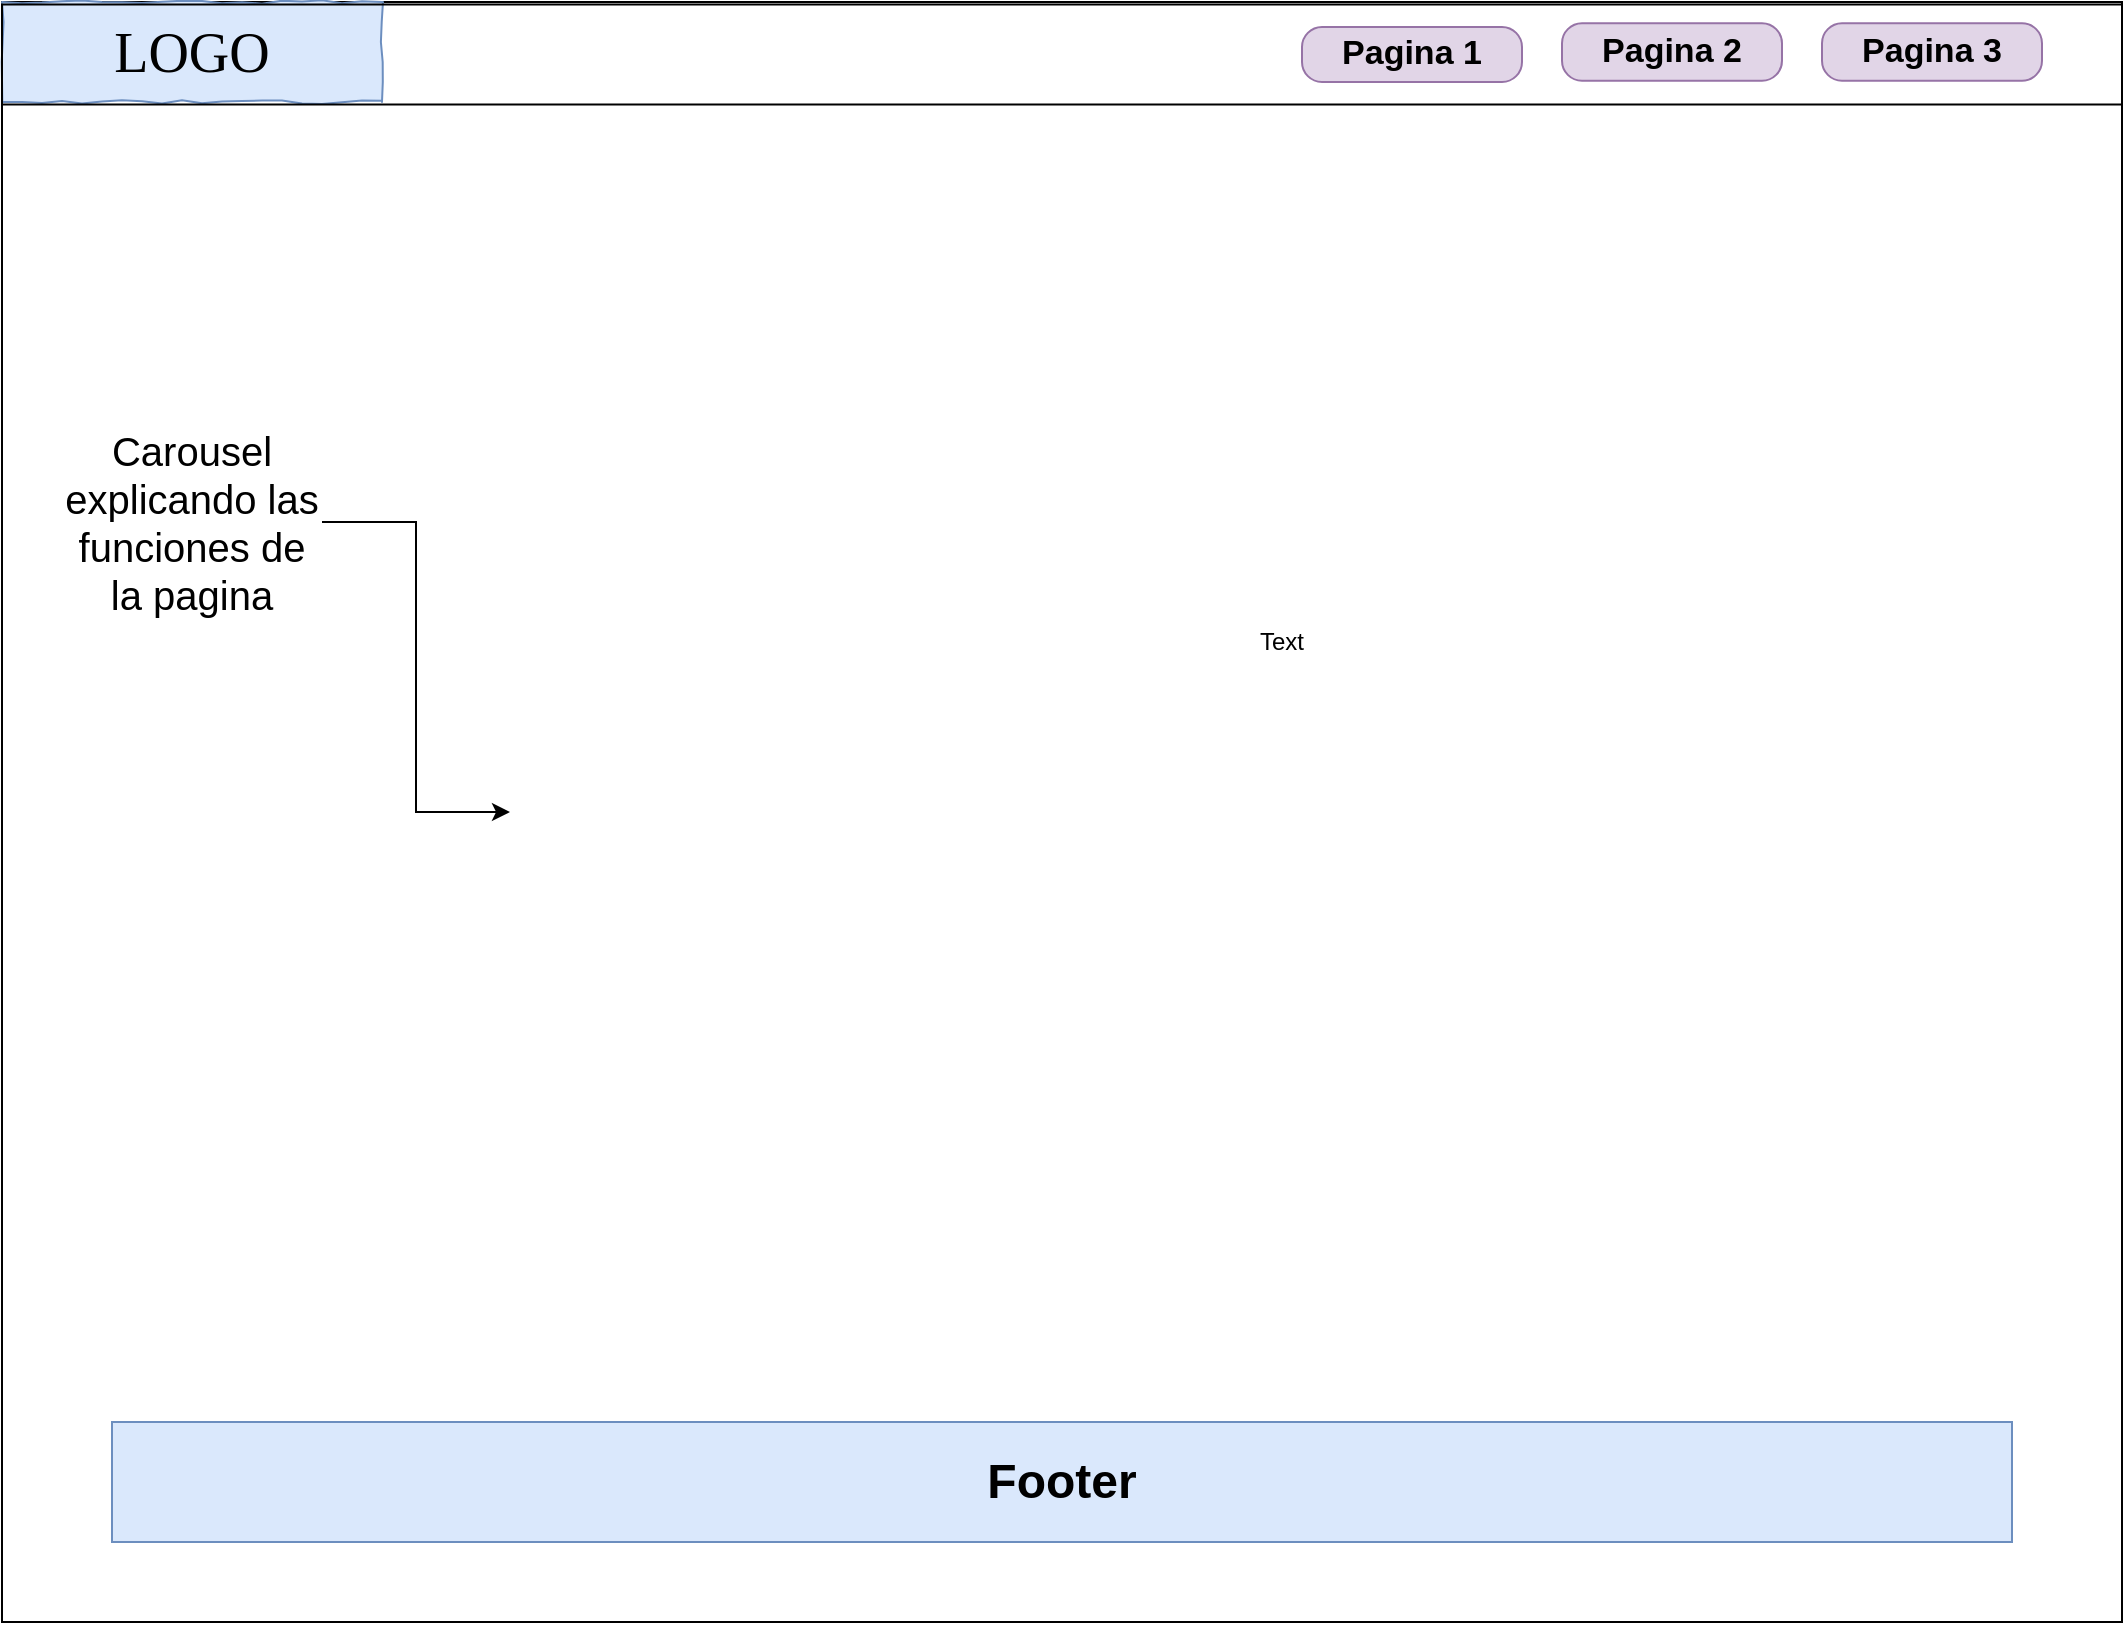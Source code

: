 <mxfile version="14.2.9" type="github" pages="4">
  <diagram id="SqcYx9mglfApEWGNxudf" name="StartPage">
    <mxGraphModel dx="1750" dy="968" grid="1" gridSize="10" guides="1" tooltips="1" connect="1" arrows="1" fold="1" page="1" pageScale="1" pageWidth="827" pageHeight="1169" math="0" shadow="0">
      <root>
        <mxCell id="IjnotPjjoq4m51bTv5CU-0" />
        <mxCell id="IjnotPjjoq4m51bTv5CU-1" parent="IjnotPjjoq4m51bTv5CU-0" />
        <mxCell id="WW-ZplAGmZ6-Gq1I61fD-0" value="" style="rounded=0;whiteSpace=wrap;html=1;" vertex="1" parent="IjnotPjjoq4m51bTv5CU-1">
          <mxGeometry x="420" y="250.0" width="1060" height="810" as="geometry" />
        </mxCell>
        <mxCell id="WW-ZplAGmZ6-Gq1I61fD-1" value="LOGO" style="whiteSpace=wrap;html=1;rounded=0;shadow=0;labelBackgroundColor=none;strokeWidth=1;fontFamily=Verdana;fontSize=28;align=center;comic=1;fillColor=#dae8fc;strokeColor=#6c8ebf;" vertex="1" parent="IjnotPjjoq4m51bTv5CU-1">
          <mxGeometry x="420" y="250" width="190" height="50" as="geometry" />
        </mxCell>
        <mxCell id="WW-ZplAGmZ6-Gq1I61fD-2" value="" style="rounded=0;whiteSpace=wrap;html=1;fillColor=none;" vertex="1" parent="IjnotPjjoq4m51bTv5CU-1">
          <mxGeometry x="420" y="251.25" width="1060" height="50" as="geometry" />
        </mxCell>
        <UserObject label="&lt;div&gt;Pagina 1&lt;br&gt;&lt;/div&gt;" link="Page-2" id="WW-ZplAGmZ6-Gq1I61fD-3">
          <mxCell style="strokeWidth=1;shadow=0;dashed=0;align=center;html=1;shape=mxgraph.mockup.buttons.button;strokeColor=#9673a6;mainText=;buttonStyle=round;fontSize=17;fontStyle=1;fillColor=#e1d5e7;whiteSpace=wrap;" vertex="1" parent="IjnotPjjoq4m51bTv5CU-1">
            <mxGeometry x="1070" y="262.5" width="110" height="27.5" as="geometry" />
          </mxCell>
        </UserObject>
        <mxCell id="WW-ZplAGmZ6-Gq1I61fD-4" value="Pagina 2" style="strokeWidth=1;shadow=0;dashed=0;align=center;html=1;shape=mxgraph.mockup.buttons.button;strokeColor=#9673a6;mainText=;buttonStyle=round;fontSize=17;fontStyle=1;fillColor=#e1d5e7;whiteSpace=wrap;" vertex="1" parent="IjnotPjjoq4m51bTv5CU-1">
          <mxGeometry x="1200" y="260.63" width="110" height="28.75" as="geometry" />
        </mxCell>
        <mxCell id="WW-ZplAGmZ6-Gq1I61fD-5" value="Pagina 3" style="strokeWidth=1;shadow=0;dashed=0;align=center;html=1;shape=mxgraph.mockup.buttons.button;strokeColor=#9673a6;mainText=;buttonStyle=round;fontSize=17;fontStyle=1;fillColor=#e1d5e7;whiteSpace=wrap;" vertex="1" parent="IjnotPjjoq4m51bTv5CU-1">
          <mxGeometry x="1330" y="260.63" width="110" height="28.75" as="geometry" />
        </mxCell>
        <mxCell id="WW-ZplAGmZ6-Gq1I61fD-6" value="&lt;h1&gt;Footer&lt;/h1&gt;" style="text;html=1;strokeColor=none;fillColor=none;align=center;verticalAlign=middle;whiteSpace=wrap;rounded=0;" vertex="1" parent="IjnotPjjoq4m51bTv5CU-1">
          <mxGeometry x="930" y="980.0" width="40" height="20" as="geometry" />
        </mxCell>
        <mxCell id="WW-ZplAGmZ6-Gq1I61fD-7" value="" style="rounded=0;whiteSpace=wrap;html=1;fillColor=#dae8fc;strokeColor=#6c8ebf;" vertex="1" parent="IjnotPjjoq4m51bTv5CU-1">
          <mxGeometry x="475" y="960.0" width="950" height="60" as="geometry" />
        </mxCell>
        <mxCell id="SkBVXsDVaHsr1wlFrw57-0" value="&lt;h1&gt;Footer&lt;/h1&gt;" style="text;html=1;strokeColor=none;fillColor=none;align=center;verticalAlign=middle;whiteSpace=wrap;rounded=0;" vertex="1" parent="IjnotPjjoq4m51bTv5CU-1">
          <mxGeometry x="930" y="980" width="40" height="20" as="geometry" />
        </mxCell>
        <mxCell id="7GosWLhYTC2ZME3FC9FR-1" value="" style="shape=image;html=1;verticalAlign=top;verticalLabelPosition=bottom;labelBackgroundColor=#ffffff;imageAspect=0;aspect=fixed;image=https://cdn2.iconfinder.com/data/icons/essential-web-3/50/layout-carousel-edit-adjust-organize-128.png;rounded=0;fillColor=none;gradientColor=none;" vertex="1" parent="IjnotPjjoq4m51bTv5CU-1">
          <mxGeometry x="674" y="379" width="552" height="552" as="geometry" />
        </mxCell>
        <mxCell id="7GosWLhYTC2ZME3FC9FR-2" value="Text" style="text;html=1;strokeColor=none;fillColor=none;align=center;verticalAlign=middle;whiteSpace=wrap;rounded=0;" vertex="1" parent="IjnotPjjoq4m51bTv5CU-1">
          <mxGeometry x="1040" y="560" width="40" height="20" as="geometry" />
        </mxCell>
        <mxCell id="7GosWLhYTC2ZME3FC9FR-4" style="edgeStyle=orthogonalEdgeStyle;rounded=0;orthogonalLoop=1;jettySize=auto;html=1;" edge="1" parent="IjnotPjjoq4m51bTv5CU-1" source="7GosWLhYTC2ZME3FC9FR-3" target="7GosWLhYTC2ZME3FC9FR-1">
          <mxGeometry relative="1" as="geometry" />
        </mxCell>
        <mxCell id="7GosWLhYTC2ZME3FC9FR-3" value="&lt;font style=&quot;font-size: 20px&quot;&gt;Carousel explicando las funciones de la pagina&lt;/font&gt;" style="text;html=1;strokeColor=none;fillColor=none;align=center;verticalAlign=middle;whiteSpace=wrap;rounded=0;" vertex="1" parent="IjnotPjjoq4m51bTv5CU-1">
          <mxGeometry x="450" y="500" width="130" height="20" as="geometry" />
        </mxCell>
      </root>
    </mxGraphModel>
  </diagram>
  <diagram name="HomePage" id="03018318-947c-dd8e-b7a3-06fadd420f32">
    <mxGraphModel dx="3725" dy="2303" grid="1" gridSize="10" guides="1" tooltips="1" connect="1" arrows="1" fold="1" page="1" pageScale="1" pageWidth="1100" pageHeight="850" background="#ffffff" math="0" shadow="0">
      <root>
        <mxCell id="0" />
        <mxCell id="1" parent="0" />
        <mxCell id="o8Uk2YrWPqzGRcI_VERO-3" value="" style="group" vertex="1" connectable="0" parent="1">
          <mxGeometry x="-750" y="-370" width="1430" height="870" as="geometry" />
        </mxCell>
        <mxCell id="677b7b8949515195-1" value="" style="whiteSpace=wrap;html=1;rounded=0;shadow=0;labelBackgroundColor=none;strokeWidth=1;fontFamily=Verdana;fontSize=12;align=center;comic=1;fillColor=#f5f5f5;strokeColor=#666666;fontColor=#333333;" parent="o8Uk2YrWPqzGRcI_VERO-3" vertex="1">
          <mxGeometry x="370" y="60" width="1060" height="810" as="geometry" />
        </mxCell>
        <mxCell id="1zA4hSaHcft5ZVAsJC8Z-31" value="" style="verticalLabelPosition=bottom;shadow=0;dashed=0;align=center;html=1;verticalAlign=top;strokeWidth=1;shape=mxgraph.mockup.navigation.coverFlow;fillColor=#e1d5e7;strokeColor=#9673a6;" parent="o8Uk2YrWPqzGRcI_VERO-3" vertex="1">
          <mxGeometry x="495" y="160" width="790" height="450" as="geometry" />
        </mxCell>
        <mxCell id="1zA4hSaHcft5ZVAsJC8Z-32" value="" style="rounded=0;whiteSpace=wrap;html=1;fillColor=#dae8fc;strokeColor=#6c8ebf;" parent="o8Uk2YrWPqzGRcI_VERO-3" vertex="1">
          <mxGeometry x="425" y="790" width="950" height="60" as="geometry" />
        </mxCell>
        <mxCell id="1zA4hSaHcft5ZVAsJC8Z-33" value="&lt;h1&gt;PRESENTACION A LA PAGINA&lt;/h1&gt;" style="text;html=1;strokeColor=#6c8ebf;fillColor=#dae8fc;align=center;verticalAlign=middle;whiteSpace=wrap;rounded=0;" parent="o8Uk2YrWPqzGRcI_VERO-3" vertex="1">
          <mxGeometry x="725" y="660" width="350" height="60" as="geometry" />
        </mxCell>
        <mxCell id="1zA4hSaHcft5ZVAsJC8Z-54" value="" style="edgeStyle=orthogonalEdgeStyle;rounded=0;orthogonalLoop=1;jettySize=auto;html=1;exitX=1;exitY=0.5;exitDx=0;exitDy=0;" parent="o8Uk2YrWPqzGRcI_VERO-3" source="1zA4hSaHcft5ZVAsJC8Z-37" target="1zA4hSaHcft5ZVAsJC8Z-31" edge="1">
          <mxGeometry relative="1" as="geometry">
            <Array as="points">
              <mxPoint x="590" y="710" />
              <mxPoint x="590" y="630" />
              <mxPoint x="890" y="630" />
            </Array>
          </mxGeometry>
        </mxCell>
        <mxCell id="1zA4hSaHcft5ZVAsJC8Z-37" value="&lt;h1&gt;Presentacion de objetos con cover flow&lt;/h1&gt;" style="text;html=1;strokeColor=none;fillColor=none;align=center;verticalAlign=middle;whiteSpace=wrap;rounded=0;" parent="o8Uk2YrWPqzGRcI_VERO-3" vertex="1">
          <mxGeometry x="390" y="620" width="150" height="180" as="geometry" />
        </mxCell>
        <mxCell id="1zA4hSaHcft5ZVAsJC8Z-43" value="&lt;h1&gt;Footer&lt;/h1&gt;" style="text;html=1;strokeColor=none;fillColor=none;align=center;verticalAlign=middle;whiteSpace=wrap;rounded=0;" parent="o8Uk2YrWPqzGRcI_VERO-3" vertex="1">
          <mxGeometry x="880" y="810" width="40" height="20" as="geometry" />
        </mxCell>
        <mxCell id="1zA4hSaHcft5ZVAsJC8Z-44" value="&lt;h1&gt;Elementos interactivos&lt;/h1&gt;" style="text;html=1;strokeColor=#9673a6;fillColor=#e1d5e7;align=center;verticalAlign=middle;whiteSpace=wrap;rounded=0;" parent="o8Uk2YrWPqzGRcI_VERO-3" vertex="1">
          <mxGeometry y="130" width="340" height="50" as="geometry" />
        </mxCell>
        <mxCell id="1zA4hSaHcft5ZVAsJC8Z-47" value="&lt;h1&gt;Elementos no interactivos&lt;/h1&gt;" style="text;html=1;strokeColor=#6c8ebf;fillColor=#dae8fc;align=center;verticalAlign=middle;whiteSpace=wrap;rounded=0;" parent="o8Uk2YrWPqzGRcI_VERO-3" vertex="1">
          <mxGeometry y="200" width="340" height="50" as="geometry" />
        </mxCell>
        <mxCell id="1zA4hSaHcft5ZVAsJC8Z-48" value="&lt;div&gt;&lt;h1&gt;Contenedores&lt;/h1&gt;&lt;/div&gt;" style="text;html=1;align=center;verticalAlign=middle;whiteSpace=wrap;rounded=0;fillColor=#f5f5f5;strokeColor=#666666;fontColor=#333333;" parent="o8Uk2YrWPqzGRcI_VERO-3" vertex="1">
          <mxGeometry y="270" width="340" height="50" as="geometry" />
        </mxCell>
        <mxCell id="1zA4hSaHcft5ZVAsJC8Z-49" value="&lt;div&gt;&lt;br&gt;&lt;/div&gt;&lt;div&gt;&lt;font style=&quot;font-size: 50px&quot;&gt;HOME PAGE&lt;/font&gt;&lt;br&gt;&lt;/div&gt;" style="text;html=1;strokeColor=none;fillColor=none;align=center;verticalAlign=middle;whiteSpace=wrap;rounded=0;" parent="o8Uk2YrWPqzGRcI_VERO-3" vertex="1">
          <mxGeometry x="730" width="340" height="20" as="geometry" />
        </mxCell>
        <mxCell id="ynlnjuchkCs8y2QWNstd-1" value="" style="rounded=0;whiteSpace=wrap;html=1;fillColor=none;" parent="o8Uk2YrWPqzGRcI_VERO-3" vertex="1">
          <mxGeometry x="370" y="61.25" width="1060" height="50" as="geometry" />
        </mxCell>
        <mxCell id="677b7b8949515195-2" value="LOGO" style="whiteSpace=wrap;html=1;rounded=0;shadow=0;labelBackgroundColor=none;strokeWidth=1;fontFamily=Verdana;fontSize=28;align=center;comic=1;fillColor=#dae8fc;strokeColor=#6c8ebf;" parent="o8Uk2YrWPqzGRcI_VERO-3" vertex="1">
          <mxGeometry x="370" y="60" width="190" height="50" as="geometry" />
        </mxCell>
        <mxCell id="1zA4hSaHcft5ZVAsJC8Z-3" value="&lt;h1&gt;NAVBAR&lt;/h1&gt;" style="text;html=1;strokeColor=none;fillColor=none;align=center;verticalAlign=middle;whiteSpace=wrap;rounded=0;" parent="o8Uk2YrWPqzGRcI_VERO-3" vertex="1">
          <mxGeometry x="610" y="80" width="40" height="20" as="geometry" />
        </mxCell>
        <UserObject label="&lt;div&gt;Pagina 1&lt;br&gt;&lt;/div&gt;" link="Page-2" id="1zA4hSaHcft5ZVAsJC8Z-23">
          <mxCell style="strokeWidth=1;shadow=0;dashed=0;align=center;html=1;shape=mxgraph.mockup.buttons.button;strokeColor=#9673a6;mainText=;buttonStyle=round;fontSize=17;fontStyle=1;fillColor=#e1d5e7;whiteSpace=wrap;" parent="o8Uk2YrWPqzGRcI_VERO-3" vertex="1">
            <mxGeometry x="1020" y="72.5" width="110" height="27.5" as="geometry" />
          </mxCell>
        </UserObject>
        <mxCell id="1zA4hSaHcft5ZVAsJC8Z-28" value="Pagina 2" style="strokeWidth=1;shadow=0;dashed=0;align=center;html=1;shape=mxgraph.mockup.buttons.button;strokeColor=#9673a6;mainText=;buttonStyle=round;fontSize=17;fontStyle=1;fillColor=#e1d5e7;whiteSpace=wrap;" parent="o8Uk2YrWPqzGRcI_VERO-3" vertex="1">
          <mxGeometry x="1150" y="70.63" width="110" height="28.75" as="geometry" />
        </mxCell>
        <mxCell id="1zA4hSaHcft5ZVAsJC8Z-29" value="Pagina 3" style="strokeWidth=1;shadow=0;dashed=0;align=center;html=1;shape=mxgraph.mockup.buttons.button;strokeColor=#9673a6;mainText=;buttonStyle=round;fontSize=17;fontStyle=1;fillColor=#e1d5e7;whiteSpace=wrap;" parent="o8Uk2YrWPqzGRcI_VERO-3" vertex="1">
          <mxGeometry x="1280" y="70.63" width="110" height="28.75" as="geometry" />
        </mxCell>
        <mxCell id="677b7b8949515195-3" value="&lt;h3&gt;Search&lt;/h3&gt;" style="strokeWidth=1;shadow=0;dashed=0;align=center;html=1;shape=mxgraph.mockup.forms.searchBox;strokeColor=#9673a6;mainText=;strokeColor2=#008cff;fontSize=17;align=left;spacingLeft=3;rounded=0;labelBackgroundColor=none;comic=1;fillColor=#e1d5e7;gradientDirection=north;" parent="o8Uk2YrWPqzGRcI_VERO-3" vertex="1">
          <mxGeometry x="750" y="72.5" width="220" height="30" as="geometry" />
        </mxCell>
      </root>
    </mxGraphModel>
  </diagram>
  <diagram id="sceBl4a9z_LPNP-6Vggy" name="LoginPage">
    <mxGraphModel dx="923" dy="968" grid="1" gridSize="10" guides="1" tooltips="1" connect="1" arrows="1" fold="1" page="1" pageScale="1" pageWidth="827" pageHeight="1169" math="0" shadow="0">
      <root>
        <mxCell id="_fad3ncEFKmdG54opKW3-0" />
        <mxCell id="_fad3ncEFKmdG54opKW3-1" parent="_fad3ncEFKmdG54opKW3-0" />
        <mxCell id="_fad3ncEFKmdG54opKW3-2" value="" style="rounded=0;whiteSpace=wrap;html=1;" parent="_fad3ncEFKmdG54opKW3-1" vertex="1">
          <mxGeometry x="1060" y="150" width="1060" height="810" as="geometry" />
        </mxCell>
        <mxCell id="N-qIzs7w4NaZ_Sxzip1u-14" value="" style="rounded=0;whiteSpace=wrap;html=1;fillColor=none;" parent="_fad3ncEFKmdG54opKW3-1" vertex="1">
          <mxGeometry x="1060" y="151.25" width="1060" height="50" as="geometry" />
        </mxCell>
        <mxCell id="N-qIzs7w4NaZ_Sxzip1u-15" value="LOGO" style="whiteSpace=wrap;html=1;rounded=0;shadow=0;labelBackgroundColor=none;strokeWidth=1;fontFamily=Verdana;fontSize=28;align=center;comic=1;fillColor=#dae8fc;strokeColor=#6c8ebf;" parent="_fad3ncEFKmdG54opKW3-1" vertex="1">
          <mxGeometry x="1060" y="150.0" width="190" height="50" as="geometry" />
        </mxCell>
        <mxCell id="N-qIzs7w4NaZ_Sxzip1u-16" value="&lt;h1&gt;NAVBAR&lt;/h1&gt;" style="text;html=1;strokeColor=none;fillColor=none;align=center;verticalAlign=middle;whiteSpace=wrap;rounded=0;" parent="_fad3ncEFKmdG54opKW3-1" vertex="1">
          <mxGeometry x="1300" y="170.0" width="40" height="20" as="geometry" />
        </mxCell>
        <UserObject label="&lt;div&gt;Pagina 1&lt;br&gt;&lt;/div&gt;" link="Page-2" id="N-qIzs7w4NaZ_Sxzip1u-17">
          <mxCell style="strokeWidth=1;shadow=0;dashed=0;align=center;html=1;shape=mxgraph.mockup.buttons.button;strokeColor=#9673a6;mainText=;buttonStyle=round;fontSize=17;fontStyle=1;fillColor=#e1d5e7;whiteSpace=wrap;" parent="_fad3ncEFKmdG54opKW3-1" vertex="1">
            <mxGeometry x="1710" y="162.5" width="110" height="27.5" as="geometry" />
          </mxCell>
        </UserObject>
        <mxCell id="N-qIzs7w4NaZ_Sxzip1u-18" value="Pagina 2" style="strokeWidth=1;shadow=0;dashed=0;align=center;html=1;shape=mxgraph.mockup.buttons.button;strokeColor=#9673a6;mainText=;buttonStyle=round;fontSize=17;fontStyle=1;fillColor=#e1d5e7;whiteSpace=wrap;" parent="_fad3ncEFKmdG54opKW3-1" vertex="1">
          <mxGeometry x="1840" y="160.63" width="110" height="28.75" as="geometry" />
        </mxCell>
        <mxCell id="N-qIzs7w4NaZ_Sxzip1u-19" value="Pagina 3" style="strokeWidth=1;shadow=0;dashed=0;align=center;html=1;shape=mxgraph.mockup.buttons.button;strokeColor=#9673a6;mainText=;buttonStyle=round;fontSize=17;fontStyle=1;fillColor=#e1d5e7;whiteSpace=wrap;" parent="_fad3ncEFKmdG54opKW3-1" vertex="1">
          <mxGeometry x="1970" y="160.63" width="110" height="28.75" as="geometry" />
        </mxCell>
        <mxCell id="N-qIzs7w4NaZ_Sxzip1u-25" value="" style="rounded=1;whiteSpace=wrap;html=1;shadow=0;dashed=0;comic=1;strokeColor=#666666;strokeWidth=1;fillColor=#f5f5f5;fontSize=17;align=left;fontColor=#333333;" parent="_fad3ncEFKmdG54opKW3-1" vertex="1">
          <mxGeometry x="1370" y="380" width="440" height="350" as="geometry" />
        </mxCell>
        <mxCell id="_9LdnhaX06e5OxqYIpfz-0" value="" style="rounded=0;whiteSpace=wrap;html=1;fillColor=#dae8fc;strokeColor=#6c8ebf;" parent="_fad3ncEFKmdG54opKW3-1" vertex="1">
          <mxGeometry x="1115" y="860" width="950" height="60" as="geometry" />
        </mxCell>
        <mxCell id="_9LdnhaX06e5OxqYIpfz-1" value="&lt;h1&gt;LOGIN&lt;/h1&gt;" style="text;html=1;strokeColor=none;fillColor=none;align=center;verticalAlign=middle;whiteSpace=wrap;rounded=0;shadow=0;dashed=0;comic=1;fontSize=17;" parent="_fad3ncEFKmdG54opKW3-1" vertex="1">
          <mxGeometry x="1570" y="420" width="40" height="20" as="geometry" />
        </mxCell>
        <mxCell id="_9LdnhaX06e5OxqYIpfz-3" value="&lt;font face=&quot;Verdana&quot;&gt;Username&lt;br&gt;&lt;/font&gt;" style="rounded=0;whiteSpace=wrap;html=1;shadow=0;dashed=0;comic=1;strokeColor=#9673a6;strokeWidth=1;fillColor=#e1d5e7;gradientColor=none;fontSize=17;align=left;" parent="_fad3ncEFKmdG54opKW3-1" vertex="1">
          <mxGeometry x="1460" y="490" width="260" height="40" as="geometry" />
        </mxCell>
        <mxCell id="_9LdnhaX06e5OxqYIpfz-4" value="&lt;div&gt;Password&lt;/div&gt;" style="rounded=0;whiteSpace=wrap;html=1;shadow=0;dashed=0;comic=1;strokeColor=#9673a6;strokeWidth=1;fillColor=#e1d5e7;gradientColor=none;fontSize=17;align=left;" parent="_fad3ncEFKmdG54opKW3-1" vertex="1">
          <mxGeometry x="1460" y="565" width="260" height="40" as="geometry" />
        </mxCell>
        <mxCell id="_9LdnhaX06e5OxqYIpfz-5" value="&lt;div align=&quot;center&quot;&gt;Enter&lt;/div&gt;" style="rounded=1;whiteSpace=wrap;html=1;shadow=0;dashed=0;comic=1;strokeColor=#9673a6;strokeWidth=1;fillColor=#e1d5e7;gradientColor=none;fontSize=17;align=center;" parent="_fad3ncEFKmdG54opKW3-1" vertex="1">
          <mxGeometry x="1537" y="640" width="106" height="40" as="geometry" />
        </mxCell>
        <mxCell id="-Q6DcEQ_d5ERWfFmzqcQ-0" value="&lt;h1&gt;Footer&lt;/h1&gt;" style="text;html=1;strokeColor=none;fillColor=none;align=center;verticalAlign=middle;whiteSpace=wrap;rounded=0;" vertex="1" parent="_fad3ncEFKmdG54opKW3-1">
          <mxGeometry x="1570" y="880" width="40" height="20" as="geometry" />
        </mxCell>
        <mxCell id="2yWH4k2PDGTn258ijyWJ-4" value="LOGO" style="whiteSpace=wrap;html=1;rounded=0;shadow=0;labelBackgroundColor=none;strokeWidth=1;fontFamily=Verdana;fontSize=28;align=center;comic=1;fillColor=#dae8fc;strokeColor=#6c8ebf;" vertex="1" parent="_fad3ncEFKmdG54opKW3-1">
          <mxGeometry x="1060" y="150.0" width="190" height="50" as="geometry" />
        </mxCell>
        <mxCell id="2yWH4k2PDGTn258ijyWJ-5" value="&lt;h1&gt;NAVBAR&lt;/h1&gt;" style="text;html=1;strokeColor=none;fillColor=none;align=center;verticalAlign=middle;whiteSpace=wrap;rounded=0;" vertex="1" parent="_fad3ncEFKmdG54opKW3-1">
          <mxGeometry x="1300" y="170.0" width="40" height="20" as="geometry" />
        </mxCell>
        <UserObject label="&lt;div&gt;Pagina 1&lt;br&gt;&lt;/div&gt;" link="Page-2" id="2yWH4k2PDGTn258ijyWJ-6">
          <mxCell style="strokeWidth=1;shadow=0;dashed=0;align=center;html=1;shape=mxgraph.mockup.buttons.button;strokeColor=#9673a6;mainText=;buttonStyle=round;fontSize=17;fontStyle=1;fillColor=#e1d5e7;whiteSpace=wrap;" vertex="1" parent="_fad3ncEFKmdG54opKW3-1">
            <mxGeometry x="1710" y="162.5" width="110" height="27.5" as="geometry" />
          </mxCell>
        </UserObject>
        <mxCell id="2yWH4k2PDGTn258ijyWJ-7" value="Pagina 2" style="strokeWidth=1;shadow=0;dashed=0;align=center;html=1;shape=mxgraph.mockup.buttons.button;strokeColor=#9673a6;mainText=;buttonStyle=round;fontSize=17;fontStyle=1;fillColor=#e1d5e7;whiteSpace=wrap;" vertex="1" parent="_fad3ncEFKmdG54opKW3-1">
          <mxGeometry x="1840" y="160.63" width="110" height="28.75" as="geometry" />
        </mxCell>
        <mxCell id="dqv-Fncms_W5HvrvZV6_-0" value="Untitled Layer" parent="_fad3ncEFKmdG54opKW3-0" />
      </root>
    </mxGraphModel>
  </diagram>
  <diagram id="xu27303jYvYgLVGWJtK-" name="RegisterPage">
    <mxGraphModel dx="2625" dy="1453" grid="1" gridSize="10" guides="1" tooltips="1" connect="1" arrows="1" fold="1" page="1" pageScale="1" pageWidth="827" pageHeight="1169" math="0" shadow="0">
      <root>
        <mxCell id="jYhgRZMZV6I06P0pbCOu-0" />
        <mxCell id="jYhgRZMZV6I06P0pbCOu-1" parent="jYhgRZMZV6I06P0pbCOu-0" />
        <mxCell id="vWN3sd6eQFHhRGg0jvj_-0" value="" style="rounded=0;whiteSpace=wrap;html=1;" vertex="1" parent="jYhgRZMZV6I06P0pbCOu-1">
          <mxGeometry x="330" y="680.0" width="1060" height="810" as="geometry" />
        </mxCell>
        <mxCell id="vWN3sd6eQFHhRGg0jvj_-1" value="" style="rounded=0;whiteSpace=wrap;html=1;fillColor=none;" vertex="1" parent="jYhgRZMZV6I06P0pbCOu-1">
          <mxGeometry x="330" y="681.25" width="1060" height="50" as="geometry" />
        </mxCell>
        <mxCell id="vWN3sd6eQFHhRGg0jvj_-2" value="LOGO" style="whiteSpace=wrap;html=1;rounded=0;shadow=0;labelBackgroundColor=none;strokeWidth=1;fontFamily=Verdana;fontSize=28;align=center;comic=1;fillColor=#dae8fc;strokeColor=#6c8ebf;" vertex="1" parent="jYhgRZMZV6I06P0pbCOu-1">
          <mxGeometry x="330" y="680" width="190" height="50" as="geometry" />
        </mxCell>
        <mxCell id="vWN3sd6eQFHhRGg0jvj_-3" value="&lt;h1&gt;NAVBAR&lt;/h1&gt;" style="text;html=1;strokeColor=none;fillColor=none;align=center;verticalAlign=middle;whiteSpace=wrap;rounded=0;" vertex="1" parent="jYhgRZMZV6I06P0pbCOu-1">
          <mxGeometry x="570" y="700" width="40" height="20" as="geometry" />
        </mxCell>
        <UserObject label="&lt;div&gt;Pagina 1&lt;br&gt;&lt;/div&gt;" link="Page-2" id="vWN3sd6eQFHhRGg0jvj_-4">
          <mxCell style="strokeWidth=1;shadow=0;dashed=0;align=center;html=1;shape=mxgraph.mockup.buttons.button;strokeColor=#9673a6;mainText=;buttonStyle=round;fontSize=17;fontStyle=1;fillColor=#e1d5e7;whiteSpace=wrap;" vertex="1" parent="jYhgRZMZV6I06P0pbCOu-1">
            <mxGeometry x="980" y="692.5" width="110" height="27.5" as="geometry" />
          </mxCell>
        </UserObject>
        <mxCell id="vWN3sd6eQFHhRGg0jvj_-5" value="Pagina 2" style="strokeWidth=1;shadow=0;dashed=0;align=center;html=1;shape=mxgraph.mockup.buttons.button;strokeColor=#9673a6;mainText=;buttonStyle=round;fontSize=17;fontStyle=1;fillColor=#e1d5e7;whiteSpace=wrap;" vertex="1" parent="jYhgRZMZV6I06P0pbCOu-1">
          <mxGeometry x="1110" y="690.63" width="110" height="28.75" as="geometry" />
        </mxCell>
        <mxCell id="vWN3sd6eQFHhRGg0jvj_-6" value="Pagina 3" style="strokeWidth=1;shadow=0;dashed=0;align=center;html=1;shape=mxgraph.mockup.buttons.button;strokeColor=#9673a6;mainText=;buttonStyle=round;fontSize=17;fontStyle=1;fillColor=#e1d5e7;whiteSpace=wrap;" vertex="1" parent="jYhgRZMZV6I06P0pbCOu-1">
          <mxGeometry x="1240" y="690.63" width="110" height="28.75" as="geometry" />
        </mxCell>
        <mxCell id="vWN3sd6eQFHhRGg0jvj_-8" value="" style="rounded=1;whiteSpace=wrap;html=1;shadow=0;dashed=0;comic=1;strokeColor=#666666;strokeWidth=1;fillColor=#f5f5f5;fontSize=17;align=left;fontColor=#333333;" vertex="1" parent="jYhgRZMZV6I06P0pbCOu-1">
          <mxGeometry x="640" y="850" width="440" height="470" as="geometry" />
        </mxCell>
        <mxCell id="vWN3sd6eQFHhRGg0jvj_-9" value="" style="rounded=0;whiteSpace=wrap;html=1;fillColor=#dae8fc;strokeColor=#6c8ebf;" vertex="1" parent="jYhgRZMZV6I06P0pbCOu-1">
          <mxGeometry x="385" y="1390.0" width="950" height="60" as="geometry" />
        </mxCell>
        <mxCell id="vWN3sd6eQFHhRGg0jvj_-10" value="&lt;h1&gt;REGISTER&lt;br&gt;&lt;/h1&gt;" style="text;html=1;strokeColor=none;fillColor=none;align=center;verticalAlign=middle;whiteSpace=wrap;rounded=0;shadow=0;dashed=0;comic=1;fontSize=17;" vertex="1" parent="jYhgRZMZV6I06P0pbCOu-1">
          <mxGeometry x="840" y="870.0" width="40" height="20" as="geometry" />
        </mxCell>
        <mxCell id="vWN3sd6eQFHhRGg0jvj_-11" value="E-Mail" style="rounded=0;whiteSpace=wrap;html=1;shadow=0;dashed=0;comic=1;strokeColor=#9673a6;strokeWidth=1;fillColor=#e1d5e7;gradientColor=none;fontSize=17;align=left;" vertex="1" parent="jYhgRZMZV6I06P0pbCOu-1">
          <mxGeometry x="730" y="940.0" width="260" height="40" as="geometry" />
        </mxCell>
        <mxCell id="vWN3sd6eQFHhRGg0jvj_-12" value="Username" style="rounded=0;whiteSpace=wrap;html=1;shadow=0;dashed=0;comic=1;strokeColor=#9673a6;strokeWidth=1;fillColor=#e1d5e7;gradientColor=none;fontSize=17;align=left;" vertex="1" parent="jYhgRZMZV6I06P0pbCOu-1">
          <mxGeometry x="730" y="1015.0" width="260" height="40" as="geometry" />
        </mxCell>
        <mxCell id="vWN3sd6eQFHhRGg0jvj_-13" value="&lt;div align=&quot;center&quot;&gt;Enter&lt;/div&gt;" style="rounded=1;whiteSpace=wrap;html=1;shadow=0;dashed=0;comic=1;strokeColor=#9673a6;strokeWidth=1;fillColor=#e1d5e7;gradientColor=none;fontSize=17;align=center;" vertex="1" parent="jYhgRZMZV6I06P0pbCOu-1">
          <mxGeometry x="807" y="1229.0" width="106" height="40" as="geometry" />
        </mxCell>
        <mxCell id="vWN3sd6eQFHhRGg0jvj_-14" value="&lt;h1&gt;Footer&lt;/h1&gt;" style="text;html=1;strokeColor=none;fillColor=none;align=center;verticalAlign=middle;whiteSpace=wrap;rounded=0;" vertex="1" parent="jYhgRZMZV6I06P0pbCOu-1">
          <mxGeometry x="840" y="1410.0" width="40" height="20" as="geometry" />
        </mxCell>
        <mxCell id="vWN3sd6eQFHhRGg0jvj_-30" value="&lt;div&gt;Password&lt;/div&gt;" style="rounded=0;whiteSpace=wrap;html=1;shadow=0;dashed=0;comic=1;strokeColor=#9673a6;strokeWidth=1;fillColor=#e1d5e7;gradientColor=none;fontSize=17;align=left;" vertex="1" parent="jYhgRZMZV6I06P0pbCOu-1">
          <mxGeometry x="730" y="1090.0" width="260" height="40" as="geometry" />
        </mxCell>
        <mxCell id="vWN3sd6eQFHhRGg0jvj_-31" value="&lt;div&gt;Confirm password&lt;/div&gt;" style="rounded=0;whiteSpace=wrap;html=1;shadow=0;dashed=0;comic=1;strokeColor=#9673a6;strokeWidth=1;fillColor=#e1d5e7;gradientColor=none;fontSize=17;align=left;" vertex="1" parent="jYhgRZMZV6I06P0pbCOu-1">
          <mxGeometry x="730" y="1160.0" width="260" height="40" as="geometry" />
        </mxCell>
      </root>
    </mxGraphModel>
  </diagram>
</mxfile>
